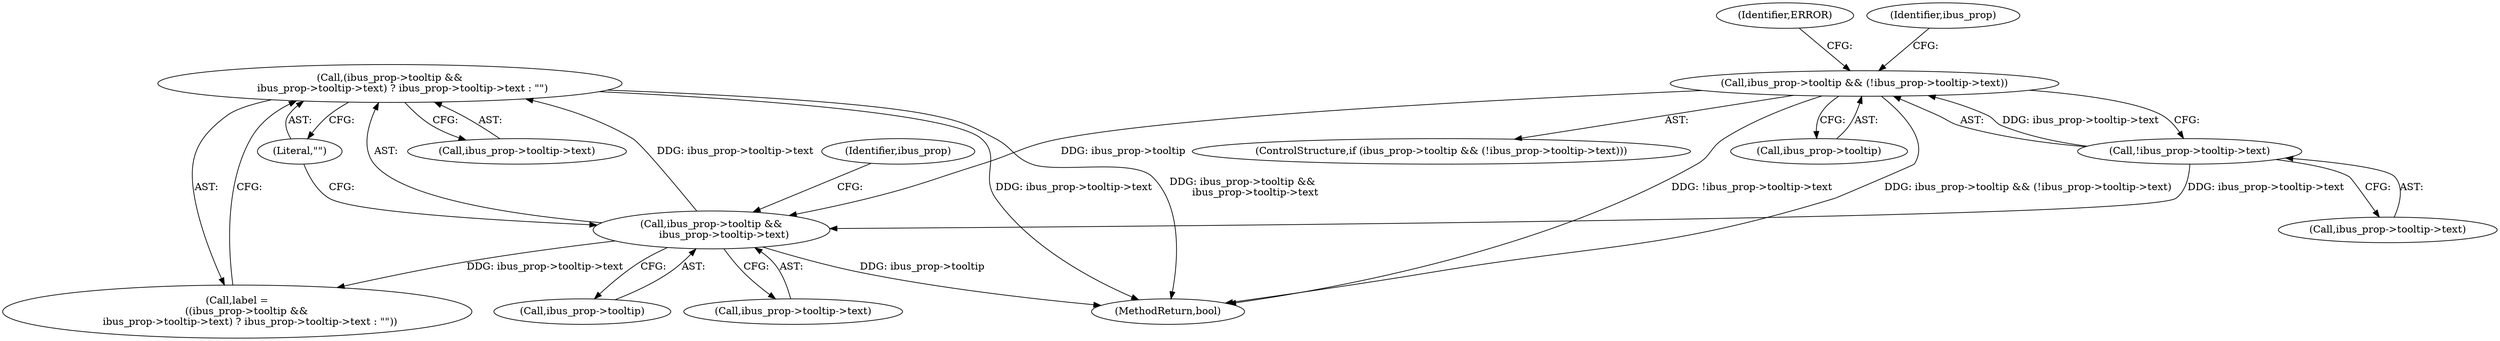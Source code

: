 digraph "0_Chrome_dc7b094a338c6c521f918f478e993f0f74bbea0d_55@pointer" {
"1000280" [label="(Call,(ibus_prop->tooltip &&\n        ibus_prop->tooltip->text) ? ibus_prop->tooltip->text : \"\")"];
"1000281" [label="(Call,ibus_prop->tooltip &&\n        ibus_prop->tooltip->text)"];
"1000234" [label="(Call,ibus_prop->tooltip && (!ibus_prop->tooltip->text))"];
"1000238" [label="(Call,!ibus_prop->tooltip->text)"];
"1000280" [label="(Call,(ibus_prop->tooltip &&\n        ibus_prop->tooltip->text) ? ibus_prop->tooltip->text : \"\")"];
"1000247" [label="(Identifier,ERROR)"];
"1000278" [label="(Call,label =\n      ((ibus_prop->tooltip &&\n        ibus_prop->tooltip->text) ? ibus_prop->tooltip->text : \"\"))"];
"1000233" [label="(ControlStructure,if (ibus_prop->tooltip && (!ibus_prop->tooltip->text)))"];
"1000292" [label="(Identifier,ibus_prop)"];
"1000235" [label="(Call,ibus_prop->tooltip)"];
"1000295" [label="(Literal,\"\")"];
"1000238" [label="(Call,!ibus_prop->tooltip->text)"];
"1000234" [label="(Call,ibus_prop->tooltip && (!ibus_prop->tooltip->text))"];
"1000258" [label="(Identifier,ibus_prop)"];
"1000281" [label="(Call,ibus_prop->tooltip &&\n        ibus_prop->tooltip->text)"];
"1000290" [label="(Call,ibus_prop->tooltip->text)"];
"1000338" [label="(MethodReturn,bool)"];
"1000282" [label="(Call,ibus_prop->tooltip)"];
"1000285" [label="(Call,ibus_prop->tooltip->text)"];
"1000239" [label="(Call,ibus_prop->tooltip->text)"];
"1000280" -> "1000278"  [label="AST: "];
"1000280" -> "1000290"  [label="CFG: "];
"1000280" -> "1000295"  [label="CFG: "];
"1000281" -> "1000280"  [label="AST: "];
"1000290" -> "1000280"  [label="AST: "];
"1000295" -> "1000280"  [label="AST: "];
"1000278" -> "1000280"  [label="CFG: "];
"1000280" -> "1000338"  [label="DDG: ibus_prop->tooltip->text"];
"1000280" -> "1000338"  [label="DDG: ibus_prop->tooltip &&\n        ibus_prop->tooltip->text"];
"1000281" -> "1000280"  [label="DDG: ibus_prop->tooltip->text"];
"1000281" -> "1000282"  [label="CFG: "];
"1000281" -> "1000285"  [label="CFG: "];
"1000282" -> "1000281"  [label="AST: "];
"1000285" -> "1000281"  [label="AST: "];
"1000292" -> "1000281"  [label="CFG: "];
"1000295" -> "1000281"  [label="CFG: "];
"1000281" -> "1000338"  [label="DDG: ibus_prop->tooltip"];
"1000281" -> "1000278"  [label="DDG: ibus_prop->tooltip->text"];
"1000234" -> "1000281"  [label="DDG: ibus_prop->tooltip"];
"1000238" -> "1000281"  [label="DDG: ibus_prop->tooltip->text"];
"1000234" -> "1000233"  [label="AST: "];
"1000234" -> "1000235"  [label="CFG: "];
"1000234" -> "1000238"  [label="CFG: "];
"1000235" -> "1000234"  [label="AST: "];
"1000238" -> "1000234"  [label="AST: "];
"1000247" -> "1000234"  [label="CFG: "];
"1000258" -> "1000234"  [label="CFG: "];
"1000234" -> "1000338"  [label="DDG: !ibus_prop->tooltip->text"];
"1000234" -> "1000338"  [label="DDG: ibus_prop->tooltip && (!ibus_prop->tooltip->text)"];
"1000238" -> "1000234"  [label="DDG: ibus_prop->tooltip->text"];
"1000238" -> "1000239"  [label="CFG: "];
"1000239" -> "1000238"  [label="AST: "];
}

